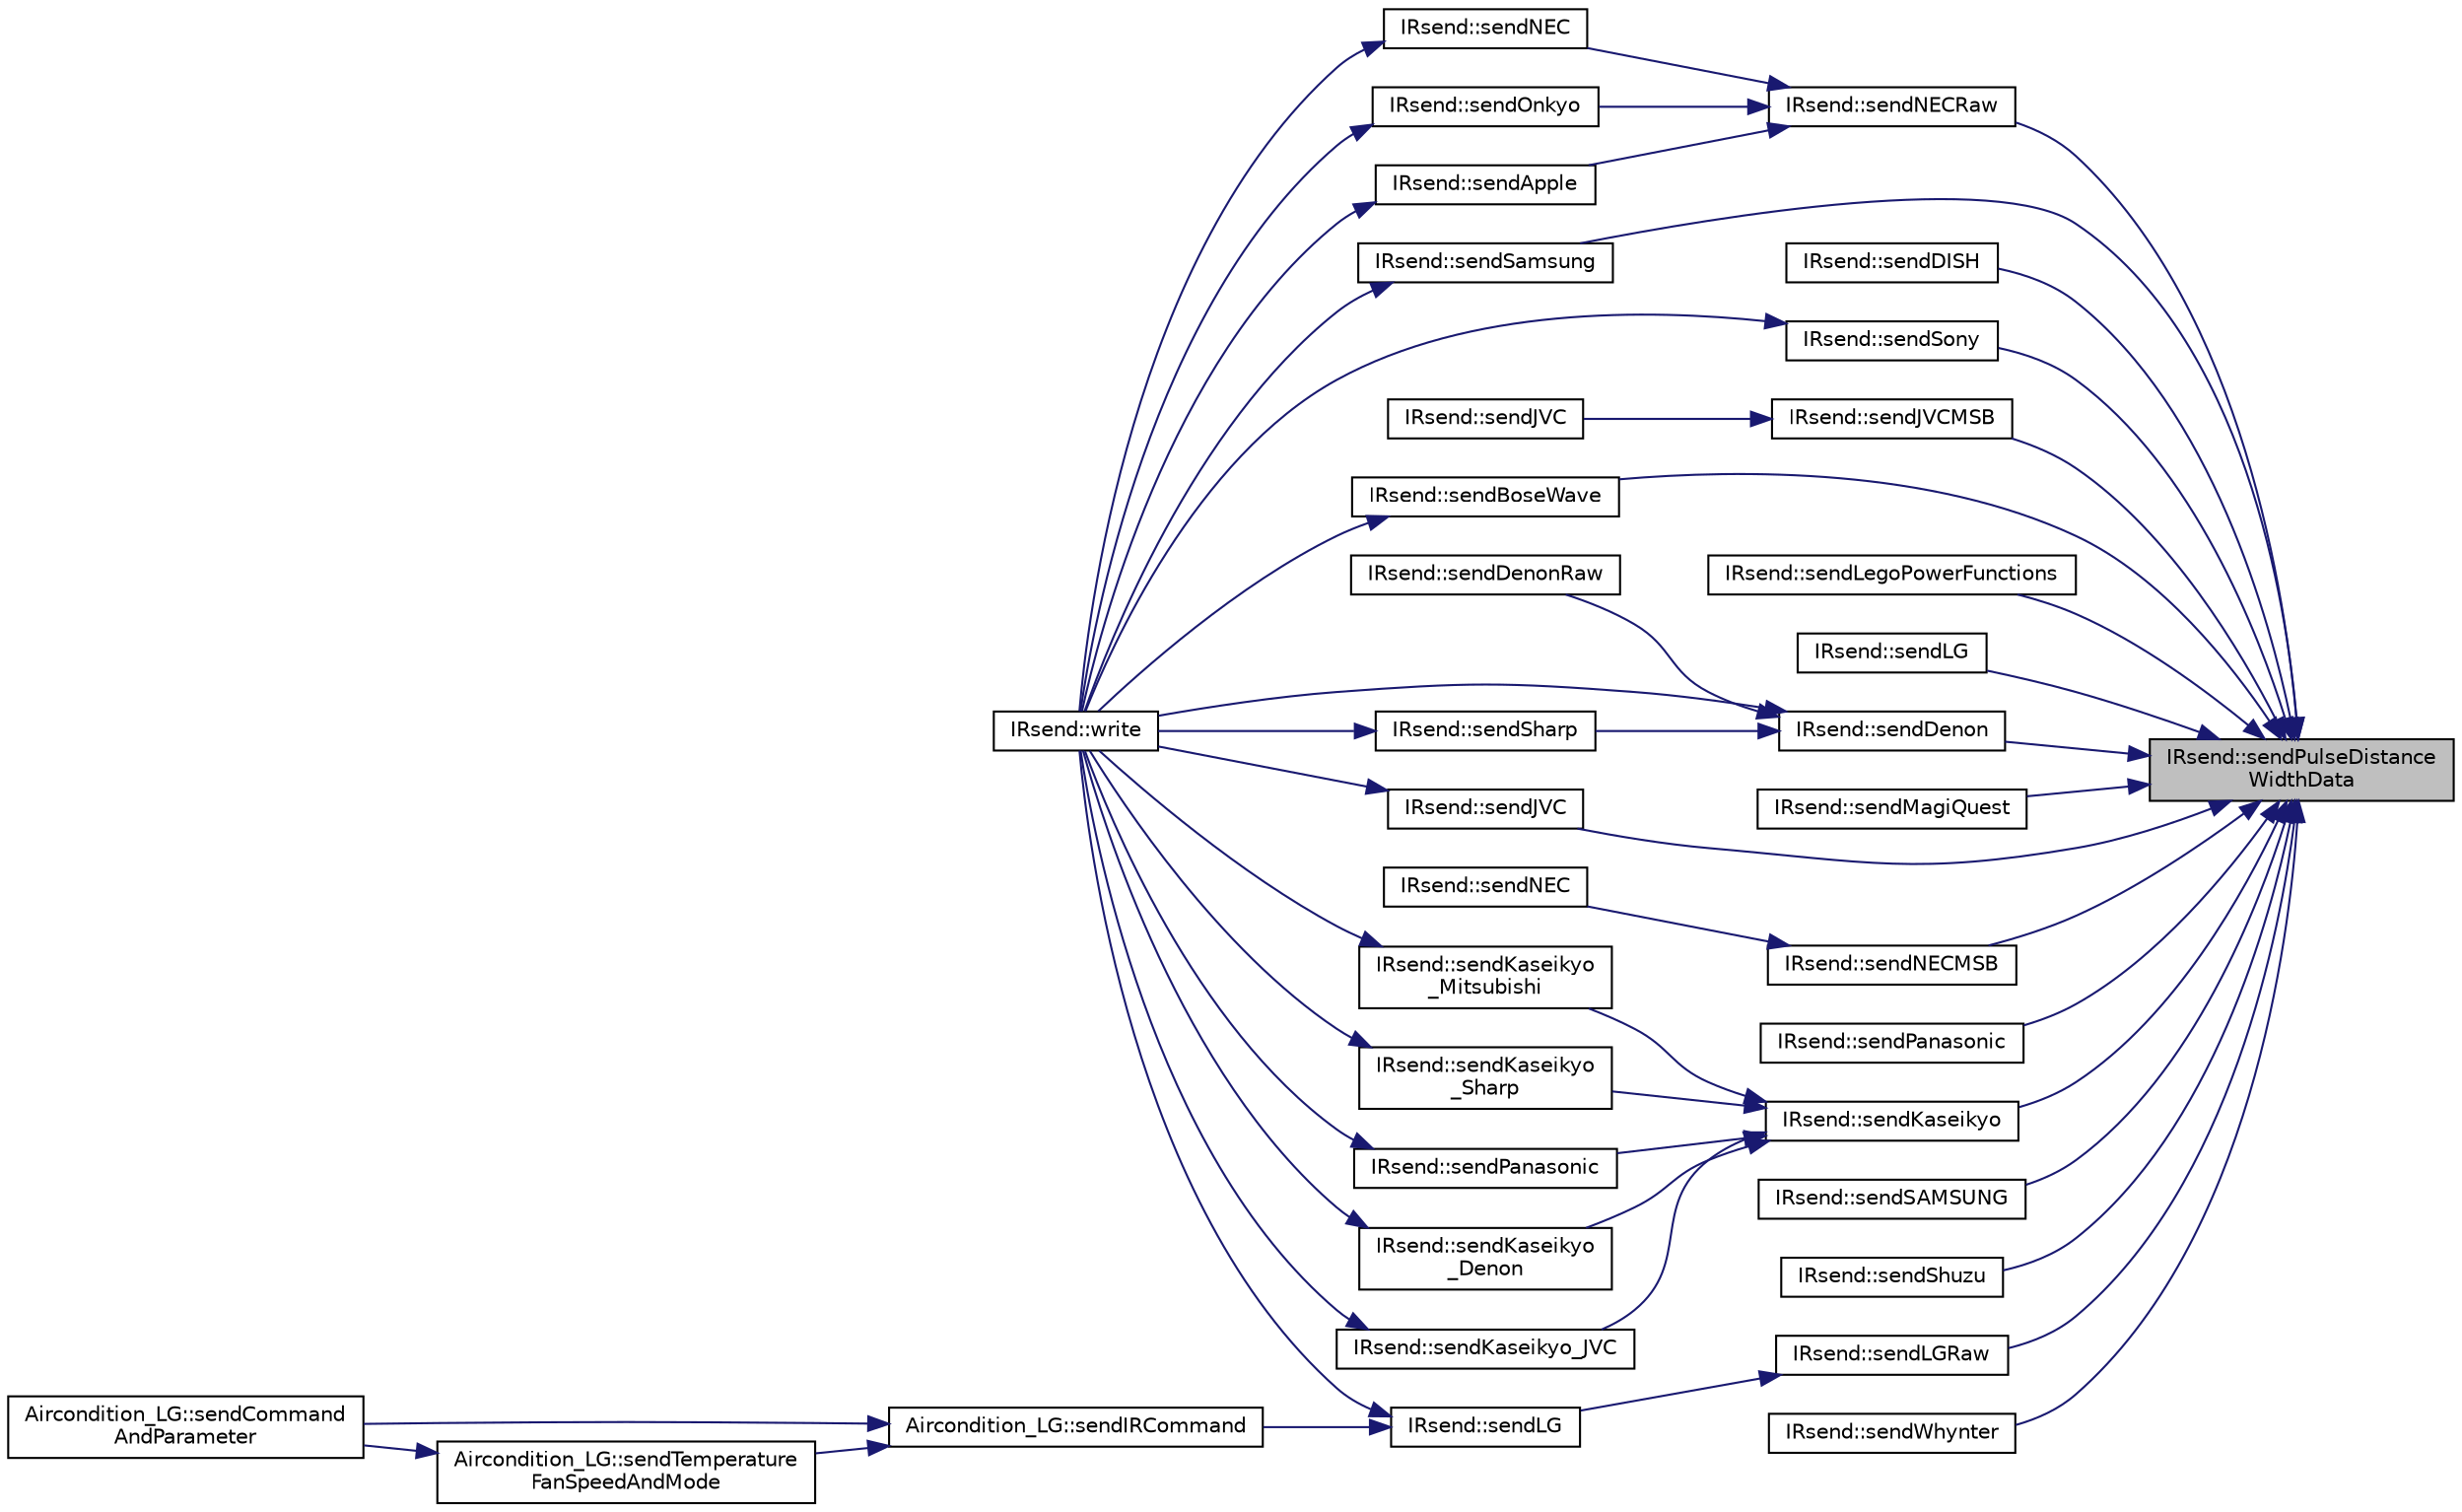 digraph "IRsend::sendPulseDistanceWidthData"
{
 // LATEX_PDF_SIZE
  edge [fontname="Helvetica",fontsize="10",labelfontname="Helvetica",labelfontsize="10"];
  node [fontname="Helvetica",fontsize="10",shape=record];
  rankdir="RL";
  Node1 [label="IRsend::sendPulseDistance\lWidthData",height=0.2,width=0.4,color="black", fillcolor="grey75", style="filled", fontcolor="black",tooltip=" "];
  Node1 -> Node2 [dir="back",color="midnightblue",fontsize="10",style="solid",fontname="Helvetica"];
  Node2 [label="IRsend::sendBoseWave",height=0.2,width=0.4,color="black", fillcolor="white", style="filled",URL="$group___decoder.html#ga56bfe794dedefda7cc2487301fe1f1f3",tooltip=" "];
  Node2 -> Node3 [dir="back",color="midnightblue",fontsize="10",style="solid",fontname="Helvetica"];
  Node3 [label="IRsend::write",height=0.2,width=0.4,color="black", fillcolor="white", style="filled",URL="$group___sending.html#ga567f59869ebc6c7f53d0dc9b360dd4c3",tooltip=" "];
  Node1 -> Node4 [dir="back",color="midnightblue",fontsize="10",style="solid",fontname="Helvetica"];
  Node4 [label="IRsend::sendDenon",height=0.2,width=0.4,color="black", fillcolor="white", style="filled",URL="$group___decoder.html#ga342baabd2418ed33d6d847ea5f53f165",tooltip=" "];
  Node4 -> Node5 [dir="back",color="midnightblue",fontsize="10",style="solid",fontname="Helvetica"];
  Node5 [label="IRsend::sendDenonRaw",height=0.2,width=0.4,color="black", fillcolor="white", style="filled",URL="$group___decoder.html#ga24eb15e28a8cbfa9a19e106ebd736731",tooltip=" "];
  Node4 -> Node6 [dir="back",color="midnightblue",fontsize="10",style="solid",fontname="Helvetica"];
  Node6 [label="IRsend::sendSharp",height=0.2,width=0.4,color="black", fillcolor="white", style="filled",URL="$group___decoder.html#ga81b608682a7f7f89e0b1fd00756bb714",tooltip=" "];
  Node6 -> Node3 [dir="back",color="midnightblue",fontsize="10",style="solid",fontname="Helvetica"];
  Node4 -> Node3 [dir="back",color="midnightblue",fontsize="10",style="solid",fontname="Helvetica"];
  Node1 -> Node7 [dir="back",color="midnightblue",fontsize="10",style="solid",fontname="Helvetica"];
  Node7 [label="IRsend::sendDISH",height=0.2,width=0.4,color="black", fillcolor="white", style="filled",URL="$class_i_rsend.html#ac8b3fe0ba492391c8f142281165accec",tooltip=" "];
  Node1 -> Node8 [dir="back",color="midnightblue",fontsize="10",style="solid",fontname="Helvetica"];
  Node8 [label="IRsend::sendJVC",height=0.2,width=0.4,color="black", fillcolor="white", style="filled",URL="$group___decoder.html#ga5b226cb8ff607ec666fbab236fcd1ec9",tooltip=" "];
  Node8 -> Node3 [dir="back",color="midnightblue",fontsize="10",style="solid",fontname="Helvetica"];
  Node1 -> Node9 [dir="back",color="midnightblue",fontsize="10",style="solid",fontname="Helvetica"];
  Node9 [label="IRsend::sendJVCMSB",height=0.2,width=0.4,color="black", fillcolor="white", style="filled",URL="$group___decoder.html#gae3ffaf23301bec85ca0c2c7499f484a3",tooltip=" "];
  Node9 -> Node10 [dir="back",color="midnightblue",fontsize="10",style="solid",fontname="Helvetica"];
  Node10 [label="IRsend::sendJVC",height=0.2,width=0.4,color="black", fillcolor="white", style="filled",URL="$class_i_rsend.html#a623ebe3659a8600fd09ccd4391a632af",tooltip=" "];
  Node1 -> Node11 [dir="back",color="midnightblue",fontsize="10",style="solid",fontname="Helvetica"];
  Node11 [label="IRsend::sendKaseikyo",height=0.2,width=0.4,color="black", fillcolor="white", style="filled",URL="$group___decoder.html#ga4b61477c5bd7a32ec7d005d7bb88c610",tooltip=" "];
  Node11 -> Node12 [dir="back",color="midnightblue",fontsize="10",style="solid",fontname="Helvetica"];
  Node12 [label="IRsend::sendKaseikyo\l_Denon",height=0.2,width=0.4,color="black", fillcolor="white", style="filled",URL="$group___decoder.html#ga9c3687ea0ab26ce088bd2a8a0aa1f1c8",tooltip=" "];
  Node12 -> Node3 [dir="back",color="midnightblue",fontsize="10",style="solid",fontname="Helvetica"];
  Node11 -> Node13 [dir="back",color="midnightblue",fontsize="10",style="solid",fontname="Helvetica"];
  Node13 [label="IRsend::sendKaseikyo_JVC",height=0.2,width=0.4,color="black", fillcolor="white", style="filled",URL="$group___decoder.html#ga43bf86aaaa216292f8eb7d0941731241",tooltip=" "];
  Node13 -> Node3 [dir="back",color="midnightblue",fontsize="10",style="solid",fontname="Helvetica"];
  Node11 -> Node14 [dir="back",color="midnightblue",fontsize="10",style="solid",fontname="Helvetica"];
  Node14 [label="IRsend::sendKaseikyo\l_Mitsubishi",height=0.2,width=0.4,color="black", fillcolor="white", style="filled",URL="$group___decoder.html#gaf42f22f1d83211811b4ec765d4dc0a7f",tooltip=" "];
  Node14 -> Node3 [dir="back",color="midnightblue",fontsize="10",style="solid",fontname="Helvetica"];
  Node11 -> Node15 [dir="back",color="midnightblue",fontsize="10",style="solid",fontname="Helvetica"];
  Node15 [label="IRsend::sendKaseikyo\l_Sharp",height=0.2,width=0.4,color="black", fillcolor="white", style="filled",URL="$group___decoder.html#ga6fee66f189ae46afac1ebe876ffbbf58",tooltip=" "];
  Node15 -> Node3 [dir="back",color="midnightblue",fontsize="10",style="solid",fontname="Helvetica"];
  Node11 -> Node16 [dir="back",color="midnightblue",fontsize="10",style="solid",fontname="Helvetica"];
  Node16 [label="IRsend::sendPanasonic",height=0.2,width=0.4,color="black", fillcolor="white", style="filled",URL="$group___decoder.html#gad3a14e1a94a402a4cbe0eeeded312173",tooltip=" "];
  Node16 -> Node3 [dir="back",color="midnightblue",fontsize="10",style="solid",fontname="Helvetica"];
  Node1 -> Node17 [dir="back",color="midnightblue",fontsize="10",style="solid",fontname="Helvetica"];
  Node17 [label="IRsend::sendLegoPowerFunctions",height=0.2,width=0.4,color="black", fillcolor="white", style="filled",URL="$group___decoder.html#gaea94765ecf1af29cf323354be4d74538",tooltip=" "];
  Node1 -> Node18 [dir="back",color="midnightblue",fontsize="10",style="solid",fontname="Helvetica"];
  Node18 [label="IRsend::sendLG",height=0.2,width=0.4,color="black", fillcolor="white", style="filled",URL="$group___decoder.html#ga88ecc2eb801abf6aa1428cc0669abe94",tooltip=" "];
  Node1 -> Node19 [dir="back",color="midnightblue",fontsize="10",style="solid",fontname="Helvetica"];
  Node19 [label="IRsend::sendLGRaw",height=0.2,width=0.4,color="black", fillcolor="white", style="filled",URL="$group___decoder.html#ga9f8683daf286269b2aafab5e86a8bfc1",tooltip=" "];
  Node19 -> Node20 [dir="back",color="midnightblue",fontsize="10",style="solid",fontname="Helvetica"];
  Node20 [label="IRsend::sendLG",height=0.2,width=0.4,color="black", fillcolor="white", style="filled",URL="$group___decoder.html#gaf5095df5a6598fe2651510e4a8d5e018",tooltip=" "];
  Node20 -> Node21 [dir="back",color="midnightblue",fontsize="10",style="solid",fontname="Helvetica"];
  Node21 [label="Aircondition_LG::sendIRCommand",height=0.2,width=0.4,color="black", fillcolor="white", style="filled",URL="$group___airconditoners.html#ga113704b3b19c8477635210341163bf9e",tooltip=" "];
  Node21 -> Node22 [dir="back",color="midnightblue",fontsize="10",style="solid",fontname="Helvetica"];
  Node22 [label="Aircondition_LG::sendCommand\lAndParameter",height=0.2,width=0.4,color="black", fillcolor="white", style="filled",URL="$group___airconditoners.html#ga65bba14a0302268cc515831d37e95b7a",tooltip=" "];
  Node21 -> Node23 [dir="back",color="midnightblue",fontsize="10",style="solid",fontname="Helvetica"];
  Node23 [label="Aircondition_LG::sendTemperature\lFanSpeedAndMode",height=0.2,width=0.4,color="black", fillcolor="white", style="filled",URL="$group___airconditoners.html#ga83d18e2597cc2ea78f25889bc6c060e3",tooltip=" "];
  Node23 -> Node22 [dir="back",color="midnightblue",fontsize="10",style="solid",fontname="Helvetica"];
  Node20 -> Node3 [dir="back",color="midnightblue",fontsize="10",style="solid",fontname="Helvetica"];
  Node1 -> Node24 [dir="back",color="midnightblue",fontsize="10",style="solid",fontname="Helvetica"];
  Node24 [label="IRsend::sendMagiQuest",height=0.2,width=0.4,color="black", fillcolor="white", style="filled",URL="$class_i_rsend.html#a7baa10d355a9a694a7e3cce942ff9f59",tooltip=" "];
  Node1 -> Node25 [dir="back",color="midnightblue",fontsize="10",style="solid",fontname="Helvetica"];
  Node25 [label="IRsend::sendNECMSB",height=0.2,width=0.4,color="black", fillcolor="white", style="filled",URL="$group___decoder.html#ga0184d3edbfe2659b12fc157c3be0cd63",tooltip=" "];
  Node25 -> Node26 [dir="back",color="midnightblue",fontsize="10",style="solid",fontname="Helvetica"];
  Node26 [label="IRsend::sendNEC",height=0.2,width=0.4,color="black", fillcolor="white", style="filled",URL="$class_i_rsend.html#a2a6f485602665ff9556e2c1e4d456669",tooltip=" "];
  Node1 -> Node27 [dir="back",color="midnightblue",fontsize="10",style="solid",fontname="Helvetica"];
  Node27 [label="IRsend::sendNECRaw",height=0.2,width=0.4,color="black", fillcolor="white", style="filled",URL="$group___decoder.html#gaaeec0a3f8d592deee8746a5b06bc3454",tooltip=" "];
  Node27 -> Node28 [dir="back",color="midnightblue",fontsize="10",style="solid",fontname="Helvetica"];
  Node28 [label="IRsend::sendApple",height=0.2,width=0.4,color="black", fillcolor="white", style="filled",URL="$group___decoder.html#ga15fbc8a08b929395d6be6549cb296db5",tooltip=" "];
  Node28 -> Node3 [dir="back",color="midnightblue",fontsize="10",style="solid",fontname="Helvetica"];
  Node27 -> Node29 [dir="back",color="midnightblue",fontsize="10",style="solid",fontname="Helvetica"];
  Node29 [label="IRsend::sendNEC",height=0.2,width=0.4,color="black", fillcolor="white", style="filled",URL="$group___decoder.html#gacc081690ddf61dec5d3f1c55000da7f5",tooltip=" "];
  Node29 -> Node3 [dir="back",color="midnightblue",fontsize="10",style="solid",fontname="Helvetica"];
  Node27 -> Node30 [dir="back",color="midnightblue",fontsize="10",style="solid",fontname="Helvetica"];
  Node30 [label="IRsend::sendOnkyo",height=0.2,width=0.4,color="black", fillcolor="white", style="filled",URL="$group___decoder.html#ga857b05f2b99e8b705cb6d00470c4e78b",tooltip=" "];
  Node30 -> Node3 [dir="back",color="midnightblue",fontsize="10",style="solid",fontname="Helvetica"];
  Node1 -> Node31 [dir="back",color="midnightblue",fontsize="10",style="solid",fontname="Helvetica"];
  Node31 [label="IRsend::sendPanasonic",height=0.2,width=0.4,color="black", fillcolor="white", style="filled",URL="$group___decoder.html#ga205cb2e4005389ce19e769b25002b2a2",tooltip=" "];
  Node1 -> Node32 [dir="back",color="midnightblue",fontsize="10",style="solid",fontname="Helvetica"];
  Node32 [label="IRsend::sendSamsung",height=0.2,width=0.4,color="black", fillcolor="white", style="filled",URL="$group___decoder.html#ga5d194d783811b52669eb1c1ab17a3a0f",tooltip=" "];
  Node32 -> Node3 [dir="back",color="midnightblue",fontsize="10",style="solid",fontname="Helvetica"];
  Node1 -> Node33 [dir="back",color="midnightblue",fontsize="10",style="solid",fontname="Helvetica"];
  Node33 [label="IRsend::sendSAMSUNG",height=0.2,width=0.4,color="black", fillcolor="white", style="filled",URL="$group___decoder.html#ga7b4ca49d8fceaf6ccfa26df2d1b553d5",tooltip=" "];
  Node1 -> Node34 [dir="back",color="midnightblue",fontsize="10",style="solid",fontname="Helvetica"];
  Node34 [label="IRsend::sendShuzu",height=0.2,width=0.4,color="black", fillcolor="white", style="filled",URL="$class_i_rsend.html#a1d8036a6e498c052b291a2871a3b1b94",tooltip=" "];
  Node1 -> Node35 [dir="back",color="midnightblue",fontsize="10",style="solid",fontname="Helvetica"];
  Node35 [label="IRsend::sendSony",height=0.2,width=0.4,color="black", fillcolor="white", style="filled",URL="$group___decoder.html#ga64cfeb90c005e597c62586ea19b93b12",tooltip=" "];
  Node35 -> Node3 [dir="back",color="midnightblue",fontsize="10",style="solid",fontname="Helvetica"];
  Node1 -> Node36 [dir="back",color="midnightblue",fontsize="10",style="solid",fontname="Helvetica"];
  Node36 [label="IRsend::sendWhynter",height=0.2,width=0.4,color="black", fillcolor="white", style="filled",URL="$group___decoder.html#ga8acfdbfc54f8b76d49acb799f5b40805",tooltip=" "];
}
